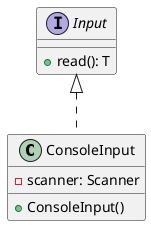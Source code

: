 @startuml
'https://plantuml.com/class-diagram
class ConsoleInput implements Input {
    -scanner: Scanner

    +ConsoleInput()
}

interface Input {
    +read(): T
}

@enduml